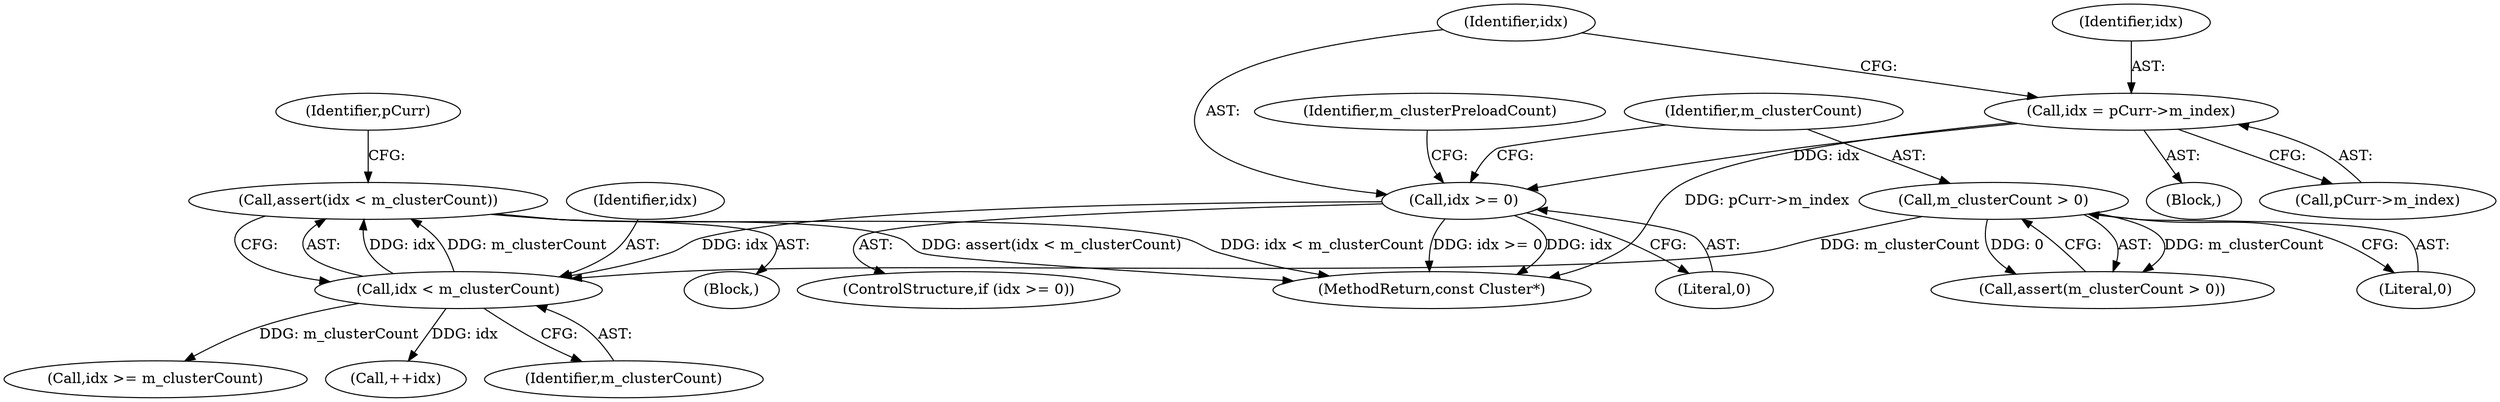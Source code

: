 digraph "0_Android_cc274e2abe8b2a6698a5c47d8aa4bb45f1f9538d_20@API" {
"1000152" [label="(Call,assert(idx < m_clusterCount))"];
"1000153" [label="(Call,idx < m_clusterCount)"];
"1000144" [label="(Call,idx >= 0)"];
"1000138" [label="(Call,idx = pCurr->m_index)"];
"1000149" [label="(Call,m_clusterCount > 0)"];
"1000165" [label="(Call,idx >= m_clusterCount)"];
"1000140" [label="(Call,pCurr->m_index)"];
"1000146" [label="(Literal,0)"];
"1000139" [label="(Identifier,idx)"];
"1000194" [label="(Identifier,m_clusterPreloadCount)"];
"1000152" [label="(Call,assert(idx < m_clusterCount))"];
"1000144" [label="(Call,idx >= 0)"];
"1000148" [label="(Call,assert(m_clusterCount > 0))"];
"1000147" [label="(Block,)"];
"1000158" [label="(Identifier,pCurr)"];
"1000154" [label="(Identifier,idx)"];
"1000151" [label="(Literal,0)"];
"1000150" [label="(Identifier,m_clusterCount)"];
"1000138" [label="(Call,idx = pCurr->m_index)"];
"1000162" [label="(Call,++idx)"];
"1000149" [label="(Call,m_clusterCount > 0)"];
"1000153" [label="(Call,idx < m_clusterCount)"];
"1000143" [label="(ControlStructure,if (idx >= 0))"];
"1000538" [label="(MethodReturn,const Cluster*)"];
"1000155" [label="(Identifier,m_clusterCount)"];
"1000127" [label="(Block,)"];
"1000145" [label="(Identifier,idx)"];
"1000152" -> "1000147"  [label="AST: "];
"1000152" -> "1000153"  [label="CFG: "];
"1000153" -> "1000152"  [label="AST: "];
"1000158" -> "1000152"  [label="CFG: "];
"1000152" -> "1000538"  [label="DDG: assert(idx < m_clusterCount)"];
"1000152" -> "1000538"  [label="DDG: idx < m_clusterCount"];
"1000153" -> "1000152"  [label="DDG: idx"];
"1000153" -> "1000152"  [label="DDG: m_clusterCount"];
"1000153" -> "1000155"  [label="CFG: "];
"1000154" -> "1000153"  [label="AST: "];
"1000155" -> "1000153"  [label="AST: "];
"1000144" -> "1000153"  [label="DDG: idx"];
"1000149" -> "1000153"  [label="DDG: m_clusterCount"];
"1000153" -> "1000162"  [label="DDG: idx"];
"1000153" -> "1000165"  [label="DDG: m_clusterCount"];
"1000144" -> "1000143"  [label="AST: "];
"1000144" -> "1000146"  [label="CFG: "];
"1000145" -> "1000144"  [label="AST: "];
"1000146" -> "1000144"  [label="AST: "];
"1000150" -> "1000144"  [label="CFG: "];
"1000194" -> "1000144"  [label="CFG: "];
"1000144" -> "1000538"  [label="DDG: idx >= 0"];
"1000144" -> "1000538"  [label="DDG: idx"];
"1000138" -> "1000144"  [label="DDG: idx"];
"1000138" -> "1000127"  [label="AST: "];
"1000138" -> "1000140"  [label="CFG: "];
"1000139" -> "1000138"  [label="AST: "];
"1000140" -> "1000138"  [label="AST: "];
"1000145" -> "1000138"  [label="CFG: "];
"1000138" -> "1000538"  [label="DDG: pCurr->m_index"];
"1000149" -> "1000148"  [label="AST: "];
"1000149" -> "1000151"  [label="CFG: "];
"1000150" -> "1000149"  [label="AST: "];
"1000151" -> "1000149"  [label="AST: "];
"1000148" -> "1000149"  [label="CFG: "];
"1000149" -> "1000148"  [label="DDG: m_clusterCount"];
"1000149" -> "1000148"  [label="DDG: 0"];
}
